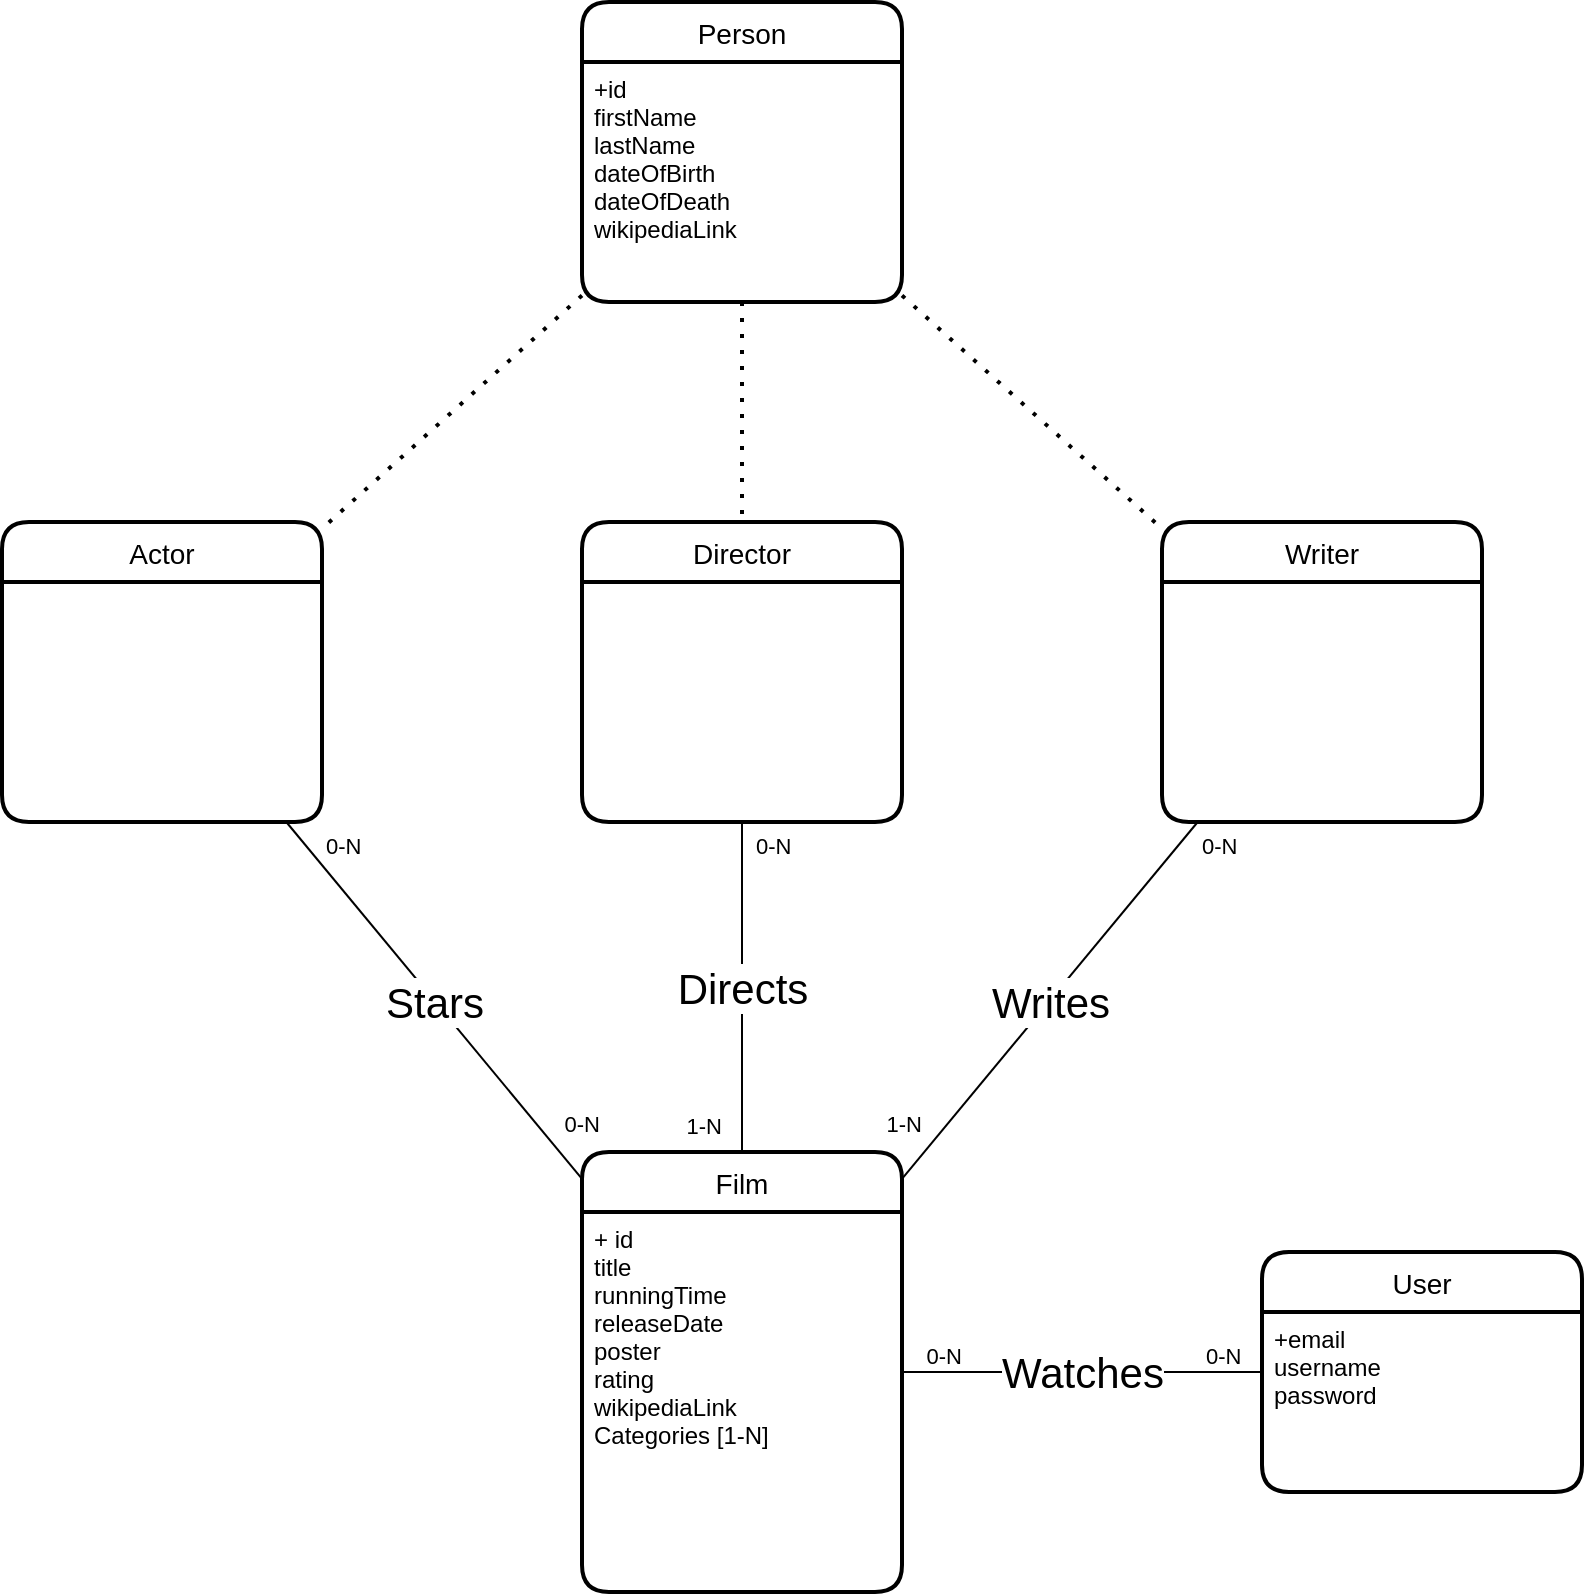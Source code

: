 <mxfile version="20.2.3" type="device"><diagram id="ZU5xFYCGYBfLy7KDOK1M" name="Page-1"><mxGraphModel dx="1673" dy="1018" grid="1" gridSize="10" guides="1" tooltips="1" connect="1" arrows="1" fold="1" page="1" pageScale="1" pageWidth="850" pageHeight="1100" math="0" shadow="0"><root><mxCell id="0"/><mxCell id="1" parent="0"/><mxCell id="_FFobgzj0UO2QTqfYVOZ-1" value="Film" style="swimlane;childLayout=stackLayout;horizontal=1;startSize=30;horizontalStack=0;rounded=1;fontSize=14;fontStyle=0;strokeWidth=2;resizeParent=0;resizeLast=1;shadow=0;dashed=0;align=center;" vertex="1" parent="1"><mxGeometry x="340" y="675" width="160" height="220" as="geometry"/></mxCell><mxCell id="_FFobgzj0UO2QTqfYVOZ-2" value="+ id&#10;title&#10;runningTime&#10;releaseDate&#10;poster&#10;rating&#10;wikipediaLink&#10;Categories [1-N]" style="align=left;strokeColor=none;fillColor=none;spacingLeft=4;fontSize=12;verticalAlign=top;resizable=0;rotatable=0;part=1;" vertex="1" parent="_FFobgzj0UO2QTqfYVOZ-1"><mxGeometry y="30" width="160" height="190" as="geometry"/></mxCell><mxCell id="_FFobgzj0UO2QTqfYVOZ-3" value="Actor" style="swimlane;childLayout=stackLayout;horizontal=1;startSize=30;horizontalStack=0;rounded=1;fontSize=14;fontStyle=0;strokeWidth=2;resizeParent=0;resizeLast=1;shadow=0;dashed=0;align=center;" vertex="1" parent="1"><mxGeometry x="50" y="360" width="160" height="150" as="geometry"/></mxCell><mxCell id="_FFobgzj0UO2QTqfYVOZ-7" value="" style="endArrow=none;html=1;rounded=0;endFill=0;" edge="1" parent="1" source="_FFobgzj0UO2QTqfYVOZ-3" target="_FFobgzj0UO2QTqfYVOZ-1"><mxGeometry relative="1" as="geometry"><mxPoint x="30" y="830" as="sourcePoint"/><mxPoint x="190" y="830" as="targetPoint"/></mxGeometry></mxCell><mxCell id="_FFobgzj0UO2QTqfYVOZ-8" value="&lt;font style=&quot;font-size: 21px;&quot;&gt;Stars&lt;/font&gt;" style="edgeLabel;resizable=0;html=1;align=center;verticalAlign=middle;" connectable="0" vertex="1" parent="_FFobgzj0UO2QTqfYVOZ-7"><mxGeometry relative="1" as="geometry"/></mxCell><mxCell id="_FFobgzj0UO2QTqfYVOZ-9" value="0-N" style="edgeLabel;resizable=0;html=1;align=left;verticalAlign=bottom;" connectable="0" vertex="1" parent="_FFobgzj0UO2QTqfYVOZ-7"><mxGeometry x="-1" relative="1" as="geometry"><mxPoint x="18" y="20" as="offset"/></mxGeometry></mxCell><mxCell id="_FFobgzj0UO2QTqfYVOZ-10" value="0-N" style="edgeLabel;resizable=0;html=1;align=right;verticalAlign=bottom;" connectable="0" vertex="1" parent="_FFobgzj0UO2QTqfYVOZ-7"><mxGeometry x="1" relative="1" as="geometry"><mxPoint x="10" y="-19" as="offset"/></mxGeometry></mxCell><mxCell id="_FFobgzj0UO2QTqfYVOZ-18" value="Director" style="swimlane;childLayout=stackLayout;horizontal=1;startSize=30;horizontalStack=0;rounded=1;fontSize=14;fontStyle=0;strokeWidth=2;resizeParent=0;resizeLast=1;shadow=0;dashed=0;align=center;" vertex="1" parent="1"><mxGeometry x="340" y="360" width="160" height="150" as="geometry"/></mxCell><mxCell id="_FFobgzj0UO2QTqfYVOZ-20" value="Person" style="swimlane;childLayout=stackLayout;horizontal=1;startSize=30;horizontalStack=0;rounded=1;fontSize=14;fontStyle=0;strokeWidth=2;resizeParent=0;resizeLast=1;shadow=0;dashed=0;align=center;" vertex="1" parent="1"><mxGeometry x="340" y="100" width="160" height="150" as="geometry"/></mxCell><mxCell id="_FFobgzj0UO2QTqfYVOZ-21" value="+id&#10;firstName&#10;lastName&#10;dateOfBirth&#10;dateOfDeath&#10;wikipediaLink" style="align=left;strokeColor=none;fillColor=none;spacingLeft=4;fontSize=12;verticalAlign=top;resizable=0;rotatable=0;part=1;" vertex="1" parent="_FFobgzj0UO2QTqfYVOZ-20"><mxGeometry y="30" width="160" height="120" as="geometry"/></mxCell><mxCell id="_FFobgzj0UO2QTqfYVOZ-22" value="" style="endArrow=none;dashed=1;html=1;dashPattern=1 3;strokeWidth=2;rounded=0;fontSize=21;" edge="1" parent="1" source="_FFobgzj0UO2QTqfYVOZ-20" target="_FFobgzj0UO2QTqfYVOZ-18"><mxGeometry width="50" height="50" relative="1" as="geometry"><mxPoint x="20" y="860" as="sourcePoint"/><mxPoint x="70" y="810" as="targetPoint"/></mxGeometry></mxCell><mxCell id="_FFobgzj0UO2QTqfYVOZ-23" value="" style="endArrow=none;dashed=1;html=1;dashPattern=1 3;strokeWidth=2;rounded=0;fontSize=21;" edge="1" parent="1" source="_FFobgzj0UO2QTqfYVOZ-20" target="_FFobgzj0UO2QTqfYVOZ-3"><mxGeometry width="50" height="50" relative="1" as="geometry"><mxPoint x="-340" y="540.217" as="sourcePoint"/><mxPoint x="-40" y="559.783" as="targetPoint"/></mxGeometry></mxCell><mxCell id="_FFobgzj0UO2QTqfYVOZ-28" value="Writer" style="swimlane;childLayout=stackLayout;horizontal=1;startSize=30;horizontalStack=0;rounded=1;fontSize=14;fontStyle=0;strokeWidth=2;resizeParent=0;resizeLast=1;shadow=0;dashed=0;align=center;" vertex="1" parent="1"><mxGeometry x="630" y="360" width="160" height="150" as="geometry"/></mxCell><mxCell id="_FFobgzj0UO2QTqfYVOZ-29" value="" style="endArrow=none;dashed=1;html=1;dashPattern=1 3;strokeWidth=2;rounded=0;fontSize=21;" edge="1" parent="1" source="_FFobgzj0UO2QTqfYVOZ-20" target="_FFobgzj0UO2QTqfYVOZ-28"><mxGeometry width="50" height="50" relative="1" as="geometry"><mxPoint x="-340" y="539.706" as="sourcePoint"/><mxPoint x="-160" y="550.294" as="targetPoint"/></mxGeometry></mxCell><mxCell id="_FFobgzj0UO2QTqfYVOZ-34" value="" style="endArrow=none;html=1;rounded=0;endFill=0;" edge="1" parent="1" source="_FFobgzj0UO2QTqfYVOZ-18" target="_FFobgzj0UO2QTqfYVOZ-1"><mxGeometry relative="1" as="geometry"><mxPoint x="-90" y="795.635" as="sourcePoint"/><mxPoint x="380" y="799.365" as="targetPoint"/></mxGeometry></mxCell><mxCell id="_FFobgzj0UO2QTqfYVOZ-35" value="&lt;font style=&quot;font-size: 21px;&quot;&gt;Directs&lt;/font&gt;" style="edgeLabel;resizable=0;html=1;align=center;verticalAlign=middle;" connectable="0" vertex="1" parent="_FFobgzj0UO2QTqfYVOZ-34"><mxGeometry relative="1" as="geometry"/></mxCell><mxCell id="_FFobgzj0UO2QTqfYVOZ-36" value="0-N" style="edgeLabel;resizable=0;html=1;align=left;verticalAlign=bottom;" connectable="0" vertex="1" parent="_FFobgzj0UO2QTqfYVOZ-34"><mxGeometry x="-1" relative="1" as="geometry"><mxPoint x="5" y="20" as="offset"/></mxGeometry></mxCell><mxCell id="_FFobgzj0UO2QTqfYVOZ-37" value="1-N" style="edgeLabel;resizable=0;html=1;align=right;verticalAlign=bottom;" connectable="0" vertex="1" parent="_FFobgzj0UO2QTqfYVOZ-34"><mxGeometry x="1" relative="1" as="geometry"><mxPoint x="-10" y="-5" as="offset"/></mxGeometry></mxCell><mxCell id="_FFobgzj0UO2QTqfYVOZ-38" value="" style="endArrow=none;html=1;rounded=0;endFill=0;" edge="1" parent="1" source="_FFobgzj0UO2QTqfYVOZ-28" target="_FFobgzj0UO2QTqfYVOZ-1"><mxGeometry relative="1" as="geometry"><mxPoint y="591.296" as="sourcePoint"/><mxPoint x="380" y="763.704" as="targetPoint"/></mxGeometry></mxCell><mxCell id="_FFobgzj0UO2QTqfYVOZ-39" value="&lt;font style=&quot;font-size: 21px;&quot;&gt;Writes&lt;/font&gt;" style="edgeLabel;resizable=0;html=1;align=center;verticalAlign=middle;" connectable="0" vertex="1" parent="_FFobgzj0UO2QTqfYVOZ-38"><mxGeometry relative="1" as="geometry"/></mxCell><mxCell id="_FFobgzj0UO2QTqfYVOZ-40" value="0-N" style="edgeLabel;resizable=0;html=1;align=left;verticalAlign=bottom;" connectable="0" vertex="1" parent="_FFobgzj0UO2QTqfYVOZ-38"><mxGeometry x="-1" relative="1" as="geometry"><mxPoint y="20" as="offset"/></mxGeometry></mxCell><mxCell id="_FFobgzj0UO2QTqfYVOZ-41" value="1-N" style="edgeLabel;resizable=0;html=1;align=right;verticalAlign=bottom;" connectable="0" vertex="1" parent="_FFobgzj0UO2QTqfYVOZ-38"><mxGeometry x="1" relative="1" as="geometry"><mxPoint x="10" y="-19" as="offset"/></mxGeometry></mxCell><mxCell id="_FFobgzj0UO2QTqfYVOZ-43" value="User" style="swimlane;childLayout=stackLayout;horizontal=1;startSize=30;horizontalStack=0;rounded=1;fontSize=14;fontStyle=0;strokeWidth=2;resizeParent=0;resizeLast=1;shadow=0;dashed=0;align=center;" vertex="1" parent="1"><mxGeometry x="680" y="725" width="160" height="120" as="geometry"/></mxCell><mxCell id="_FFobgzj0UO2QTqfYVOZ-44" value="+email&#10;username&#10;password" style="align=left;strokeColor=none;fillColor=none;spacingLeft=4;fontSize=12;verticalAlign=top;resizable=0;rotatable=0;part=1;" vertex="1" parent="_FFobgzj0UO2QTqfYVOZ-43"><mxGeometry y="30" width="160" height="90" as="geometry"/></mxCell><mxCell id="_FFobgzj0UO2QTqfYVOZ-49" value="" style="endArrow=none;html=1;rounded=0;endFill=0;" edge="1" parent="1" source="_FFobgzj0UO2QTqfYVOZ-43" target="_FFobgzj0UO2QTqfYVOZ-1"><mxGeometry relative="1" as="geometry"><mxPoint x="195.652" y="410" as="sourcePoint"/><mxPoint x="363.043" y="685" as="targetPoint"/></mxGeometry></mxCell><mxCell id="_FFobgzj0UO2QTqfYVOZ-50" value="&lt;font style=&quot;font-size: 21px;&quot;&gt;Watches&lt;/font&gt;" style="edgeLabel;resizable=0;html=1;align=center;verticalAlign=middle;" connectable="0" vertex="1" parent="_FFobgzj0UO2QTqfYVOZ-49"><mxGeometry relative="1" as="geometry"/></mxCell><mxCell id="_FFobgzj0UO2QTqfYVOZ-51" value="0-N" style="edgeLabel;resizable=0;html=1;align=left;verticalAlign=bottom;" connectable="0" vertex="1" parent="_FFobgzj0UO2QTqfYVOZ-49"><mxGeometry x="-1" relative="1" as="geometry"><mxPoint x="-30" as="offset"/></mxGeometry></mxCell><mxCell id="_FFobgzj0UO2QTqfYVOZ-52" value="0-N" style="edgeLabel;resizable=0;html=1;align=right;verticalAlign=bottom;" connectable="0" vertex="1" parent="_FFobgzj0UO2QTqfYVOZ-49"><mxGeometry x="1" relative="1" as="geometry"><mxPoint x="30" as="offset"/></mxGeometry></mxCell></root></mxGraphModel></diagram></mxfile>